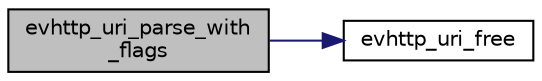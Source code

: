 digraph "evhttp_uri_parse_with_flags"
{
 // LATEX_PDF_SIZE
  edge [fontname="Helvetica",fontsize="10",labelfontname="Helvetica",labelfontsize="10"];
  node [fontname="Helvetica",fontsize="10",shape=record];
  rankdir="LR";
  Node180 [label="evhttp_uri_parse_with\l_flags",height=0.2,width=0.4,color="black", fillcolor="grey75", style="filled", fontcolor="black",tooltip=" "];
  Node180 -> Node181 [color="midnightblue",fontsize="10",style="solid",fontname="Helvetica"];
  Node181 [label="evhttp_uri_free",height=0.2,width=0.4,color="black", fillcolor="white", style="filled",URL="$http_8h.html#a656211357bacf7fae9d09d2d23f7f4b0",tooltip=" "];
}
